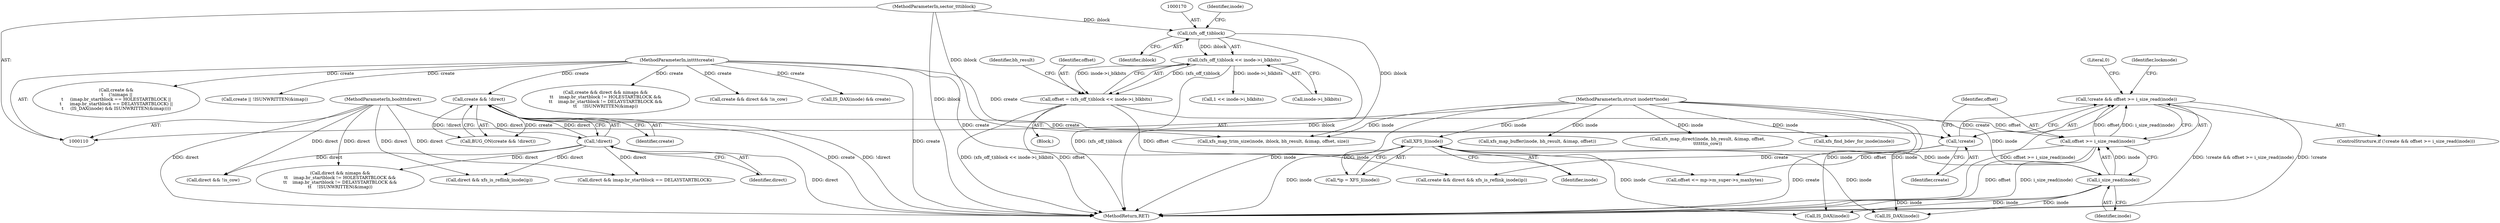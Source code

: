 digraph "0_linux_04197b341f23b908193308b8d63d17ff23232598@API" {
"1000191" [label="(Call,!create && offset >= i_size_read(inode))"];
"1000192" [label="(Call,!create)"];
"1000156" [label="(Call,create && !direct)"];
"1000114" [label="(MethodParameterIn,int\t\t\tcreate)"];
"1000158" [label="(Call,!direct)"];
"1000115" [label="(MethodParameterIn,bool\t\t\tdirect)"];
"1000194" [label="(Call,offset >= i_size_read(inode))"];
"1000166" [label="(Call,offset = (xfs_off_t)iblock << inode->i_blkbits)"];
"1000168" [label="(Call,(xfs_off_t)iblock << inode->i_blkbits)"];
"1000169" [label="(Call,(xfs_off_t)iblock)"];
"1000112" [label="(MethodParameterIn,sector_t\t\tiblock)"];
"1000196" [label="(Call,i_size_read(inode))"];
"1000121" [label="(Call,XFS_I(inode))"];
"1000111" [label="(MethodParameterIn,struct inode\t\t*inode)"];
"1000408" [label="(Call,xfs_map_trim_size(inode, iblock, bh_result, &imap, offset, size))"];
"1000201" [label="(Identifier,lockmode)"];
"1000331" [label="(Call,IS_DAX(inode))"];
"1000114" [label="(MethodParameterIn,int\t\t\tcreate)"];
"1000112" [label="(MethodParameterIn,sector_t\t\tiblock)"];
"1000279" [label="(Call,create && direct && nimaps &&\n\t\t    imap.br_startblock != HOLESTARTBLOCK &&\n\t\t    imap.br_startblock != DELAYSTARTBLOCK &&\n\t\t    !ISUNWRITTEN(&imap))"];
"1000178" [label="(Identifier,bh_result)"];
"1000439" [label="(Call,direct && !is_cow)"];
"1000171" [label="(Identifier,iblock)"];
"1000281" [label="(Call,direct && nimaps &&\n\t\t    imap.br_startblock != HOLESTARTBLOCK &&\n\t\t    imap.br_startblock != DELAYSTARTBLOCK &&\n\t\t    !ISUNWRITTEN(&imap))"];
"1000197" [label="(Identifier,inode)"];
"1000191" [label="(Call,!create && offset >= i_size_read(inode))"];
"1000478" [label="(Call,xfs_map_direct(inode, bh_result, &imap, offset,\n\t\t\t\t\t\tis_cow))"];
"1000159" [label="(Identifier,direct)"];
"1000180" [label="(Call,1 << inode->i_blkbits)"];
"1000437" [label="(Call,create && direct && !is_cow)"];
"1000190" [label="(ControlStructure,if (!create && offset >= i_size_read(inode)))"];
"1000169" [label="(Call,(xfs_off_t)iblock)"];
"1000119" [label="(Call,*ip = XFS_I(inode))"];
"1000205" [label="(Call,offset <= mp->m_super->s_maxbytes)"];
"1000199" [label="(Literal,0)"];
"1000489" [label="(Call,xfs_find_bdev_for_inode(inode))"];
"1000158" [label="(Call,!direct)"];
"1000156" [label="(Call,create && !direct)"];
"1000248" [label="(Call,direct && xfs_is_reflink_inode(ip))"];
"1000166" [label="(Call,offset = (xfs_off_t)iblock << inode->i_blkbits)"];
"1000172" [label="(Call,inode->i_blkbits)"];
"1000397" [label="(Call,IS_DAX(inode) && create)"];
"1000494" [label="(Call,direct && imap.br_startblock == DELAYSTARTBLOCK)"];
"1000117" [label="(Block,)"];
"1000398" [label="(Call,IS_DAX(inode))"];
"1000122" [label="(Identifier,inode)"];
"1000167" [label="(Identifier,offset)"];
"1000193" [label="(Identifier,create)"];
"1000509" [label="(MethodReturn,RET)"];
"1000455" [label="(Call,xfs_map_buffer(inode, bh_result, &imap, offset))"];
"1000246" [label="(Call,create && direct && xfs_is_reflink_inode(ip))"];
"1000196" [label="(Call,i_size_read(inode))"];
"1000192" [label="(Call,!create)"];
"1000173" [label="(Identifier,inode)"];
"1000168" [label="(Call,(xfs_off_t)iblock << inode->i_blkbits)"];
"1000115" [label="(MethodParameterIn,bool\t\t\tdirect)"];
"1000157" [label="(Identifier,create)"];
"1000313" [label="(Call,create &&\n \t    (!nimaps ||\n\t     (imap.br_startblock == HOLESTARTBLOCK ||\n\t      imap.br_startblock == DELAYSTARTBLOCK) ||\n\t     (IS_DAX(inode) && ISUNWRITTEN(&imap))))"];
"1000111" [label="(MethodParameterIn,struct inode\t\t*inode)"];
"1000195" [label="(Identifier,offset)"];
"1000121" [label="(Call,XFS_I(inode))"];
"1000194" [label="(Call,offset >= i_size_read(inode))"];
"1000429" [label="(Call,create || !ISUNWRITTEN(&imap))"];
"1000155" [label="(Call,BUG_ON(create && !direct))"];
"1000191" -> "1000190"  [label="AST: "];
"1000191" -> "1000192"  [label="CFG: "];
"1000191" -> "1000194"  [label="CFG: "];
"1000192" -> "1000191"  [label="AST: "];
"1000194" -> "1000191"  [label="AST: "];
"1000199" -> "1000191"  [label="CFG: "];
"1000201" -> "1000191"  [label="CFG: "];
"1000191" -> "1000509"  [label="DDG: offset >= i_size_read(inode)"];
"1000191" -> "1000509"  [label="DDG: !create && offset >= i_size_read(inode)"];
"1000191" -> "1000509"  [label="DDG: !create"];
"1000192" -> "1000191"  [label="DDG: create"];
"1000194" -> "1000191"  [label="DDG: offset"];
"1000194" -> "1000191"  [label="DDG: i_size_read(inode)"];
"1000192" -> "1000193"  [label="CFG: "];
"1000193" -> "1000192"  [label="AST: "];
"1000195" -> "1000192"  [label="CFG: "];
"1000192" -> "1000509"  [label="DDG: create"];
"1000156" -> "1000192"  [label="DDG: create"];
"1000114" -> "1000192"  [label="DDG: create"];
"1000192" -> "1000246"  [label="DDG: create"];
"1000156" -> "1000155"  [label="AST: "];
"1000156" -> "1000157"  [label="CFG: "];
"1000156" -> "1000158"  [label="CFG: "];
"1000157" -> "1000156"  [label="AST: "];
"1000158" -> "1000156"  [label="AST: "];
"1000155" -> "1000156"  [label="CFG: "];
"1000156" -> "1000509"  [label="DDG: create"];
"1000156" -> "1000509"  [label="DDG: !direct"];
"1000156" -> "1000155"  [label="DDG: create"];
"1000156" -> "1000155"  [label="DDG: !direct"];
"1000114" -> "1000156"  [label="DDG: create"];
"1000158" -> "1000156"  [label="DDG: direct"];
"1000114" -> "1000110"  [label="AST: "];
"1000114" -> "1000509"  [label="DDG: create"];
"1000114" -> "1000246"  [label="DDG: create"];
"1000114" -> "1000279"  [label="DDG: create"];
"1000114" -> "1000313"  [label="DDG: create"];
"1000114" -> "1000397"  [label="DDG: create"];
"1000114" -> "1000429"  [label="DDG: create"];
"1000114" -> "1000437"  [label="DDG: create"];
"1000158" -> "1000159"  [label="CFG: "];
"1000159" -> "1000158"  [label="AST: "];
"1000158" -> "1000509"  [label="DDG: direct"];
"1000115" -> "1000158"  [label="DDG: direct"];
"1000158" -> "1000248"  [label="DDG: direct"];
"1000158" -> "1000281"  [label="DDG: direct"];
"1000158" -> "1000439"  [label="DDG: direct"];
"1000158" -> "1000494"  [label="DDG: direct"];
"1000115" -> "1000110"  [label="AST: "];
"1000115" -> "1000509"  [label="DDG: direct"];
"1000115" -> "1000248"  [label="DDG: direct"];
"1000115" -> "1000281"  [label="DDG: direct"];
"1000115" -> "1000439"  [label="DDG: direct"];
"1000115" -> "1000494"  [label="DDG: direct"];
"1000194" -> "1000196"  [label="CFG: "];
"1000195" -> "1000194"  [label="AST: "];
"1000196" -> "1000194"  [label="AST: "];
"1000194" -> "1000509"  [label="DDG: offset"];
"1000194" -> "1000509"  [label="DDG: i_size_read(inode)"];
"1000166" -> "1000194"  [label="DDG: offset"];
"1000196" -> "1000194"  [label="DDG: inode"];
"1000194" -> "1000205"  [label="DDG: offset"];
"1000166" -> "1000117"  [label="AST: "];
"1000166" -> "1000168"  [label="CFG: "];
"1000167" -> "1000166"  [label="AST: "];
"1000168" -> "1000166"  [label="AST: "];
"1000178" -> "1000166"  [label="CFG: "];
"1000166" -> "1000509"  [label="DDG: (xfs_off_t)iblock << inode->i_blkbits"];
"1000166" -> "1000509"  [label="DDG: offset"];
"1000168" -> "1000166"  [label="DDG: (xfs_off_t)iblock"];
"1000168" -> "1000166"  [label="DDG: inode->i_blkbits"];
"1000166" -> "1000205"  [label="DDG: offset"];
"1000168" -> "1000172"  [label="CFG: "];
"1000169" -> "1000168"  [label="AST: "];
"1000172" -> "1000168"  [label="AST: "];
"1000168" -> "1000509"  [label="DDG: (xfs_off_t)iblock"];
"1000169" -> "1000168"  [label="DDG: iblock"];
"1000168" -> "1000180"  [label="DDG: inode->i_blkbits"];
"1000169" -> "1000171"  [label="CFG: "];
"1000170" -> "1000169"  [label="AST: "];
"1000171" -> "1000169"  [label="AST: "];
"1000173" -> "1000169"  [label="CFG: "];
"1000169" -> "1000509"  [label="DDG: iblock"];
"1000112" -> "1000169"  [label="DDG: iblock"];
"1000169" -> "1000408"  [label="DDG: iblock"];
"1000112" -> "1000110"  [label="AST: "];
"1000112" -> "1000509"  [label="DDG: iblock"];
"1000112" -> "1000408"  [label="DDG: iblock"];
"1000196" -> "1000197"  [label="CFG: "];
"1000197" -> "1000196"  [label="AST: "];
"1000196" -> "1000509"  [label="DDG: inode"];
"1000121" -> "1000196"  [label="DDG: inode"];
"1000111" -> "1000196"  [label="DDG: inode"];
"1000196" -> "1000331"  [label="DDG: inode"];
"1000196" -> "1000398"  [label="DDG: inode"];
"1000121" -> "1000119"  [label="AST: "];
"1000121" -> "1000122"  [label="CFG: "];
"1000122" -> "1000121"  [label="AST: "];
"1000119" -> "1000121"  [label="CFG: "];
"1000121" -> "1000509"  [label="DDG: inode"];
"1000121" -> "1000119"  [label="DDG: inode"];
"1000111" -> "1000121"  [label="DDG: inode"];
"1000121" -> "1000331"  [label="DDG: inode"];
"1000121" -> "1000398"  [label="DDG: inode"];
"1000111" -> "1000110"  [label="AST: "];
"1000111" -> "1000509"  [label="DDG: inode"];
"1000111" -> "1000331"  [label="DDG: inode"];
"1000111" -> "1000398"  [label="DDG: inode"];
"1000111" -> "1000408"  [label="DDG: inode"];
"1000111" -> "1000455"  [label="DDG: inode"];
"1000111" -> "1000478"  [label="DDG: inode"];
"1000111" -> "1000489"  [label="DDG: inode"];
}

